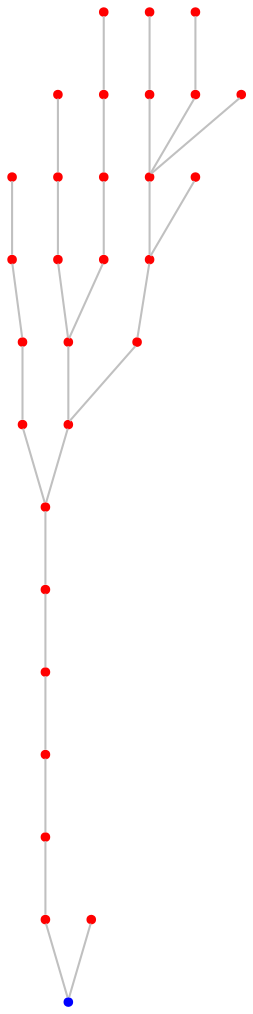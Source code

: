 graph {
	0 [color=blue pos="0,0!" shape=point]
	6 [color=red pos="1,0!" shape=point]
	6 -- 0 [color=gray]
	7 [color=red pos="1,1!" shape=point]
	7 -- 6 [color=gray]
	1 [color=red pos="0,1!" shape=point]
	1 -- 0 [color=gray]
	8 [color=red pos="1,2!" shape=point]
	8 -- 7 [color=gray]
	2 [color=red pos="0,2!" shape=point]
	2 -- 8 [color=gray]
	3 [color=red pos="0,3!" shape=point]
	3 -- 2 [color=gray]
	9 [color=red pos="1,3!" shape=point]
	9 -- 3 [color=gray]
	10 [color=red pos="1,4!" shape=point]
	10 -- 9 [color=gray]
	11 [color=red pos="1,5!" shape=point]
	11 -- 10 [color=gray]
	5 [color=red pos="0,5!" shape=point]
	5 -- 11 [color=gray]
	15 [color=red pos="2,3!" shape=point]
	15 -- 9 [color=gray]
	16 [color=red pos="2,4!" shape=point]
	16 -- 15 [color=gray]
	17 [color=red pos="2,5!" shape=point]
	17 -- 16 [color=gray]
	23 [color=red pos="3,5!" shape=point]
	23 -- 17 [color=gray]
	29 [color=red pos="4,5!" shape=point]
	29 -- 23 [color=gray]
	22 [color=red pos="3,4!" shape=point]
	22 -- 16 [color=gray]
	28 [color=red pos="4,4!" shape=point]
	28 -- 22 [color=gray]
	27 [color=red pos="4,3!" shape=point]
	27 -- 28 [color=gray]
	26 [color=red pos="4,2!" shape=point]
	26 -- 27 [color=gray]
	21 [color=red pos="3,3!" shape=point]
	21 -- 15 [color=gray]
	20 [color=red pos="3,2!" shape=point]
	20 -- 21 [color=gray]
	19 [color=red pos="3,1!" shape=point]
	19 -- 20 [color=gray]
	14 [color=red pos="2,2!" shape=point]
	14 -- 20 [color=gray]
	13 [color=red pos="2,1!" shape=point]
	13 -- 19 [color=gray]
	12 [color=red pos="2,0!" shape=point]
	12 -- 13 [color=gray]
	25 [color=red pos="4,1!" shape=point]
	25 -- 19 [color=gray]
	18 [color=red pos="3,0!" shape=point]
	18 -- 19 [color=gray]
	4 [color=red pos="0,4!" shape=point]
	4 -- 5 [color=gray]
	24 [color=red pos="4,0!" shape=point]
	24 -- 25 [color=gray]
}
